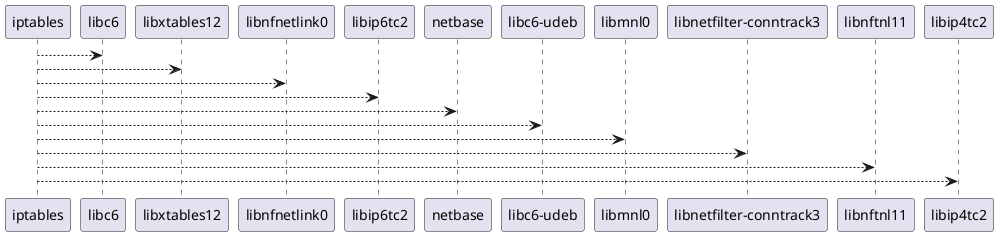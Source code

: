 @startuml
"iptables" --> "libc6"
"iptables" --> "libxtables12"
"iptables" --> "libnfnetlink0"
"iptables" --> "libip6tc2"
"iptables" --> "netbase"
"iptables" --> "libc6-udeb"
"iptables" --> "libmnl0"
"iptables" --> "libnetfilter-conntrack3"
"iptables" --> "libnftnl11"
"iptables" --> "libip4tc2"
@enduml
